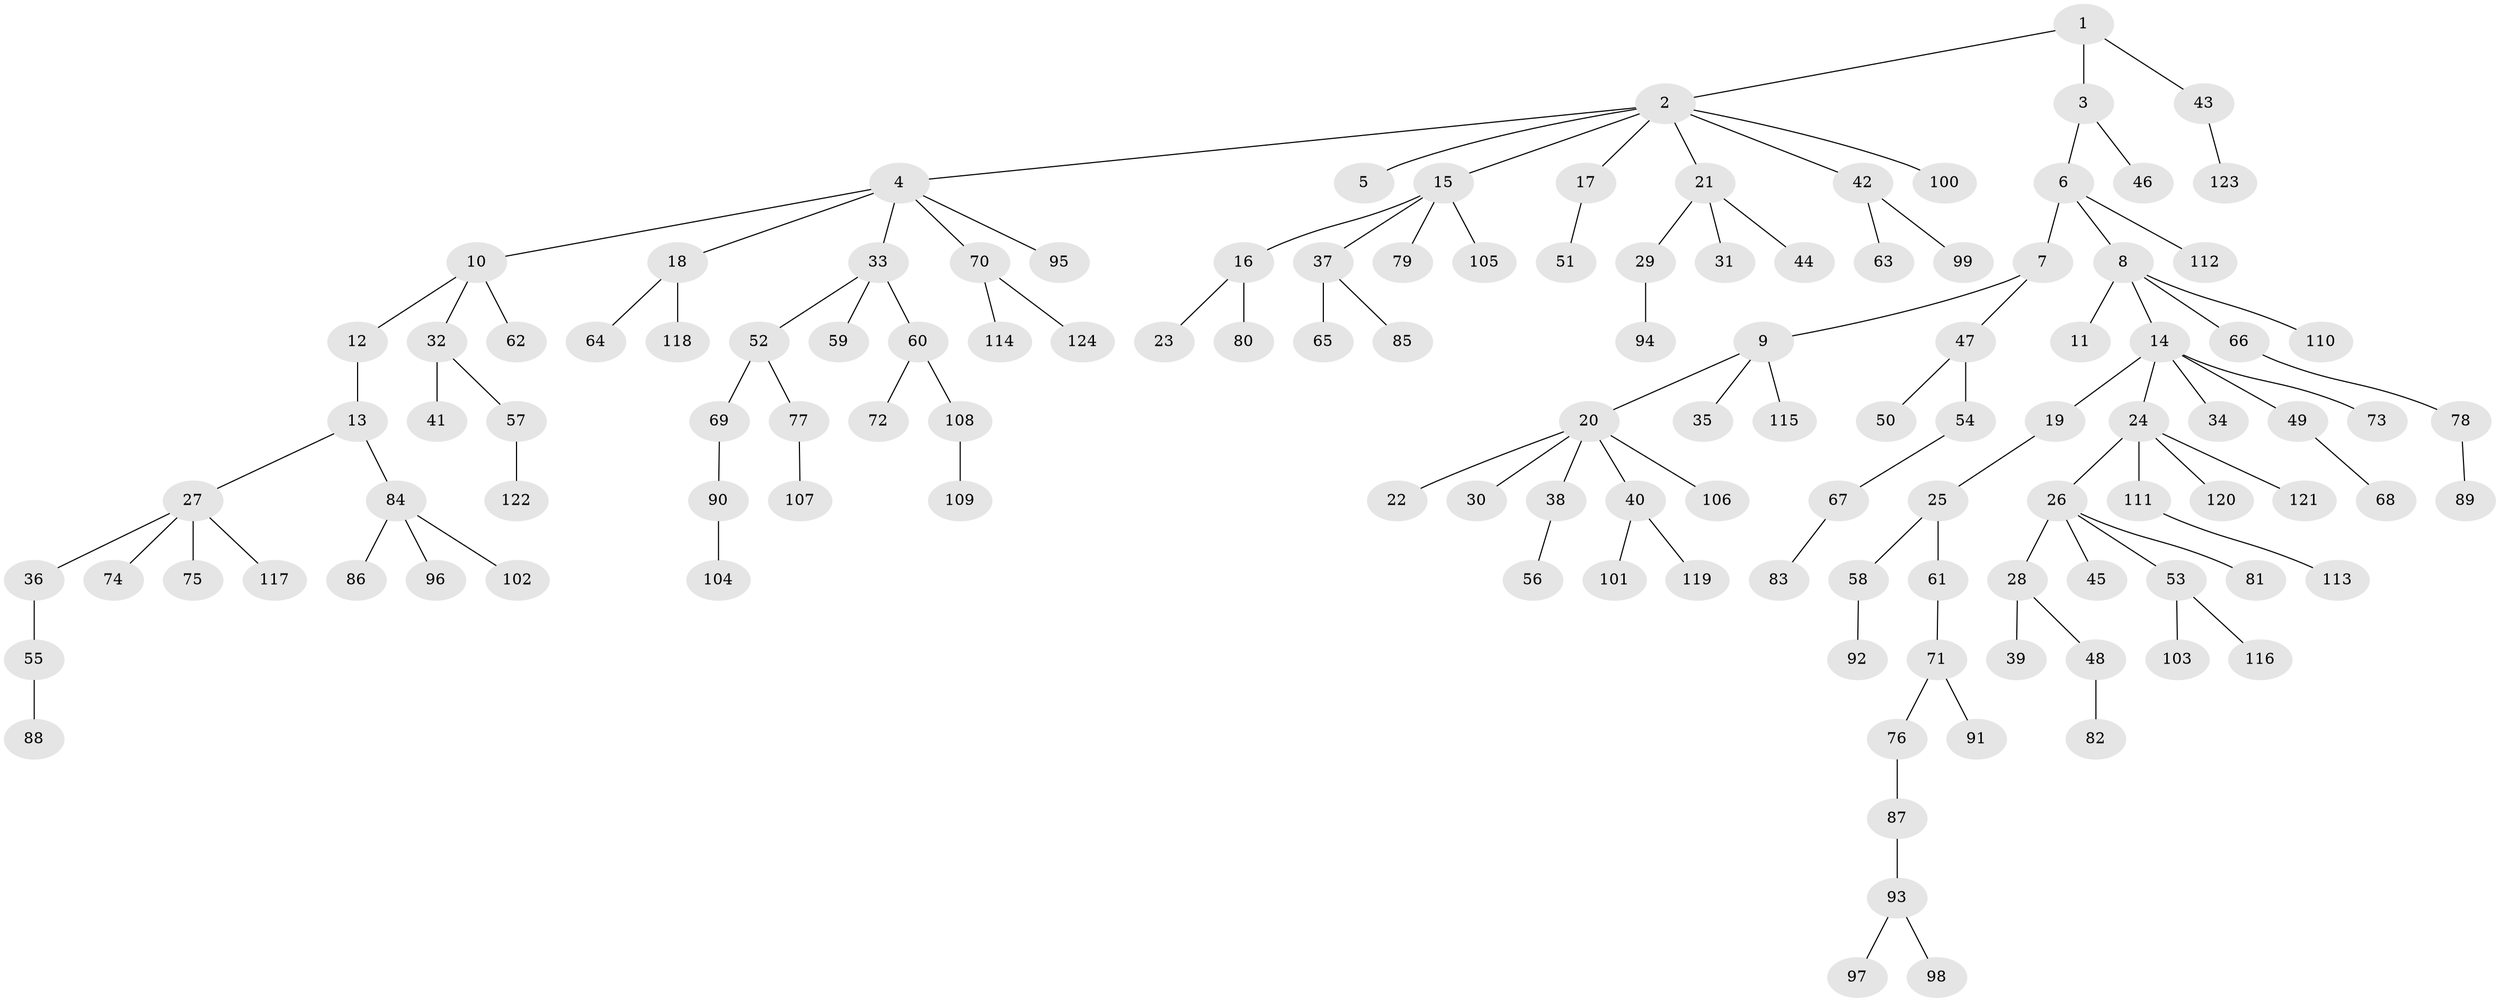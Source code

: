 // Generated by graph-tools (version 1.1) at 2025/11/02/27/25 16:11:26]
// undirected, 124 vertices, 123 edges
graph export_dot {
graph [start="1"]
  node [color=gray90,style=filled];
  1;
  2;
  3;
  4;
  5;
  6;
  7;
  8;
  9;
  10;
  11;
  12;
  13;
  14;
  15;
  16;
  17;
  18;
  19;
  20;
  21;
  22;
  23;
  24;
  25;
  26;
  27;
  28;
  29;
  30;
  31;
  32;
  33;
  34;
  35;
  36;
  37;
  38;
  39;
  40;
  41;
  42;
  43;
  44;
  45;
  46;
  47;
  48;
  49;
  50;
  51;
  52;
  53;
  54;
  55;
  56;
  57;
  58;
  59;
  60;
  61;
  62;
  63;
  64;
  65;
  66;
  67;
  68;
  69;
  70;
  71;
  72;
  73;
  74;
  75;
  76;
  77;
  78;
  79;
  80;
  81;
  82;
  83;
  84;
  85;
  86;
  87;
  88;
  89;
  90;
  91;
  92;
  93;
  94;
  95;
  96;
  97;
  98;
  99;
  100;
  101;
  102;
  103;
  104;
  105;
  106;
  107;
  108;
  109;
  110;
  111;
  112;
  113;
  114;
  115;
  116;
  117;
  118;
  119;
  120;
  121;
  122;
  123;
  124;
  1 -- 2;
  1 -- 3;
  1 -- 43;
  2 -- 4;
  2 -- 5;
  2 -- 15;
  2 -- 17;
  2 -- 21;
  2 -- 42;
  2 -- 100;
  3 -- 6;
  3 -- 46;
  4 -- 10;
  4 -- 18;
  4 -- 33;
  4 -- 70;
  4 -- 95;
  6 -- 7;
  6 -- 8;
  6 -- 112;
  7 -- 9;
  7 -- 47;
  8 -- 11;
  8 -- 14;
  8 -- 66;
  8 -- 110;
  9 -- 20;
  9 -- 35;
  9 -- 115;
  10 -- 12;
  10 -- 32;
  10 -- 62;
  12 -- 13;
  13 -- 27;
  13 -- 84;
  14 -- 19;
  14 -- 24;
  14 -- 34;
  14 -- 49;
  14 -- 73;
  15 -- 16;
  15 -- 37;
  15 -- 79;
  15 -- 105;
  16 -- 23;
  16 -- 80;
  17 -- 51;
  18 -- 64;
  18 -- 118;
  19 -- 25;
  20 -- 22;
  20 -- 30;
  20 -- 38;
  20 -- 40;
  20 -- 106;
  21 -- 29;
  21 -- 31;
  21 -- 44;
  24 -- 26;
  24 -- 111;
  24 -- 120;
  24 -- 121;
  25 -- 58;
  25 -- 61;
  26 -- 28;
  26 -- 45;
  26 -- 53;
  26 -- 81;
  27 -- 36;
  27 -- 74;
  27 -- 75;
  27 -- 117;
  28 -- 39;
  28 -- 48;
  29 -- 94;
  32 -- 41;
  32 -- 57;
  33 -- 52;
  33 -- 59;
  33 -- 60;
  36 -- 55;
  37 -- 65;
  37 -- 85;
  38 -- 56;
  40 -- 101;
  40 -- 119;
  42 -- 63;
  42 -- 99;
  43 -- 123;
  47 -- 50;
  47 -- 54;
  48 -- 82;
  49 -- 68;
  52 -- 69;
  52 -- 77;
  53 -- 103;
  53 -- 116;
  54 -- 67;
  55 -- 88;
  57 -- 122;
  58 -- 92;
  60 -- 72;
  60 -- 108;
  61 -- 71;
  66 -- 78;
  67 -- 83;
  69 -- 90;
  70 -- 114;
  70 -- 124;
  71 -- 76;
  71 -- 91;
  76 -- 87;
  77 -- 107;
  78 -- 89;
  84 -- 86;
  84 -- 96;
  84 -- 102;
  87 -- 93;
  90 -- 104;
  93 -- 97;
  93 -- 98;
  108 -- 109;
  111 -- 113;
}
